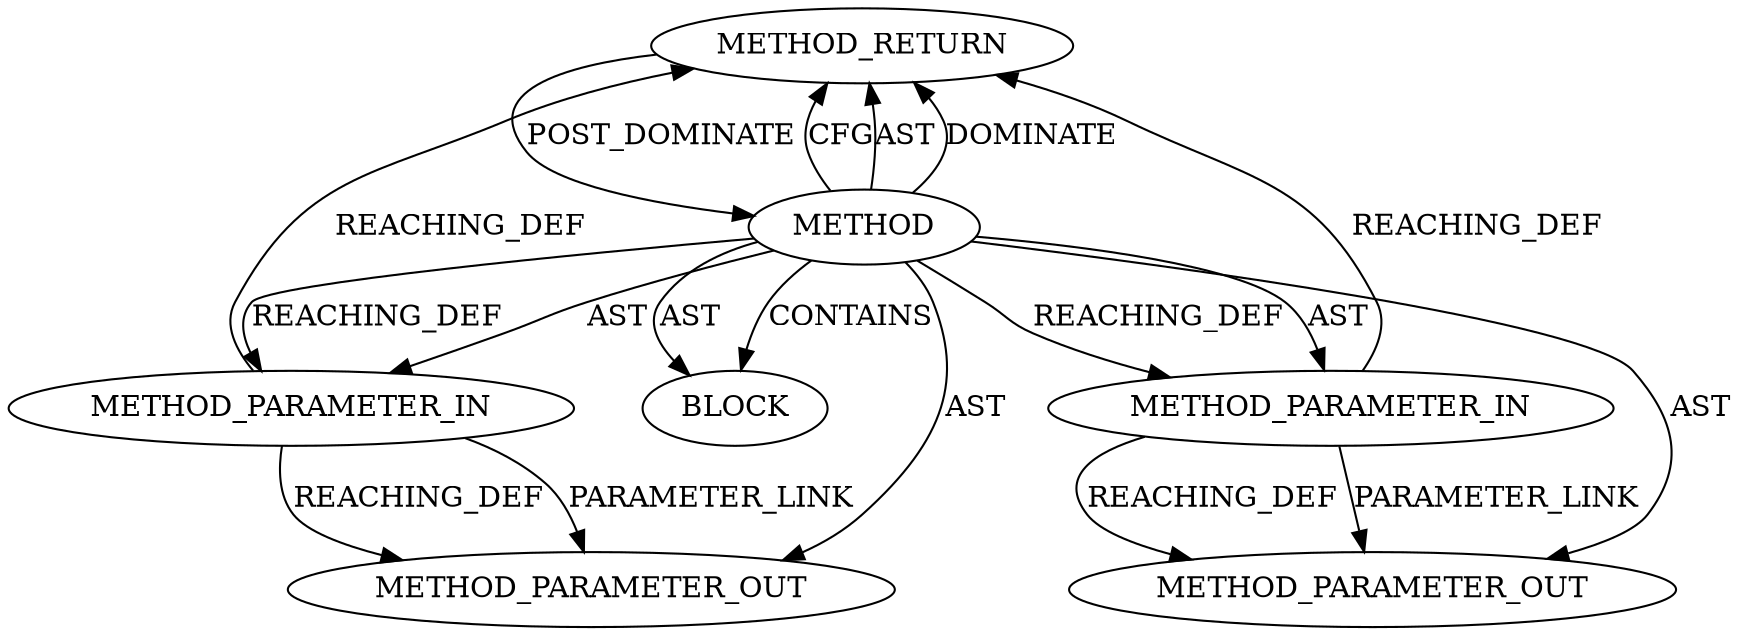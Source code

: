 digraph {
  19690 [label=METHOD_RETURN ORDER=2 CODE="RET" TYPE_FULL_NAME="ANY" EVALUATION_STRATEGY="BY_VALUE"]
  19689 [label=BLOCK ORDER=1 ARGUMENT_INDEX=1 CODE="<empty>" TYPE_FULL_NAME="ANY"]
  21883 [label=METHOD_PARAMETER_OUT ORDER=2 CODE="p2" IS_VARIADIC=false TYPE_FULL_NAME="ANY" EVALUATION_STRATEGY="BY_VALUE" INDEX=2 NAME="p2"]
  19687 [label=METHOD_PARAMETER_IN ORDER=1 CODE="p1" IS_VARIADIC=false TYPE_FULL_NAME="ANY" EVALUATION_STRATEGY="BY_VALUE" INDEX=1 NAME="p1"]
  19686 [label=METHOD AST_PARENT_TYPE="NAMESPACE_BLOCK" AST_PARENT_FULL_NAME="<global>" ORDER=0 CODE="<empty>" FULL_NAME="min" IS_EXTERNAL=true FILENAME="<empty>" SIGNATURE="" NAME="min"]
  21882 [label=METHOD_PARAMETER_OUT ORDER=1 CODE="p1" IS_VARIADIC=false TYPE_FULL_NAME="ANY" EVALUATION_STRATEGY="BY_VALUE" INDEX=1 NAME="p1"]
  19688 [label=METHOD_PARAMETER_IN ORDER=2 CODE="p2" IS_VARIADIC=false TYPE_FULL_NAME="ANY" EVALUATION_STRATEGY="BY_VALUE" INDEX=2 NAME="p2"]
  19687 -> 19690 [label=REACHING_DEF VARIABLE="p1"]
  19688 -> 19690 [label=REACHING_DEF VARIABLE="p2"]
  19686 -> 19690 [label=CFG ]
  19686 -> 19688 [label=REACHING_DEF VARIABLE=""]
  19686 -> 21883 [label=AST ]
  19686 -> 21882 [label=AST ]
  19686 -> 19690 [label=AST ]
  19686 -> 19690 [label=DOMINATE ]
  19686 -> 19688 [label=AST ]
  19686 -> 19689 [label=AST ]
  19690 -> 19686 [label=POST_DOMINATE ]
  19688 -> 21883 [label=REACHING_DEF VARIABLE="p2"]
  19688 -> 21883 [label=PARAMETER_LINK ]
  19687 -> 21882 [label=PARAMETER_LINK ]
  19686 -> 19687 [label=REACHING_DEF VARIABLE=""]
  19686 -> 19687 [label=AST ]
  19687 -> 21882 [label=REACHING_DEF VARIABLE="p1"]
  19686 -> 19689 [label=CONTAINS ]
}
